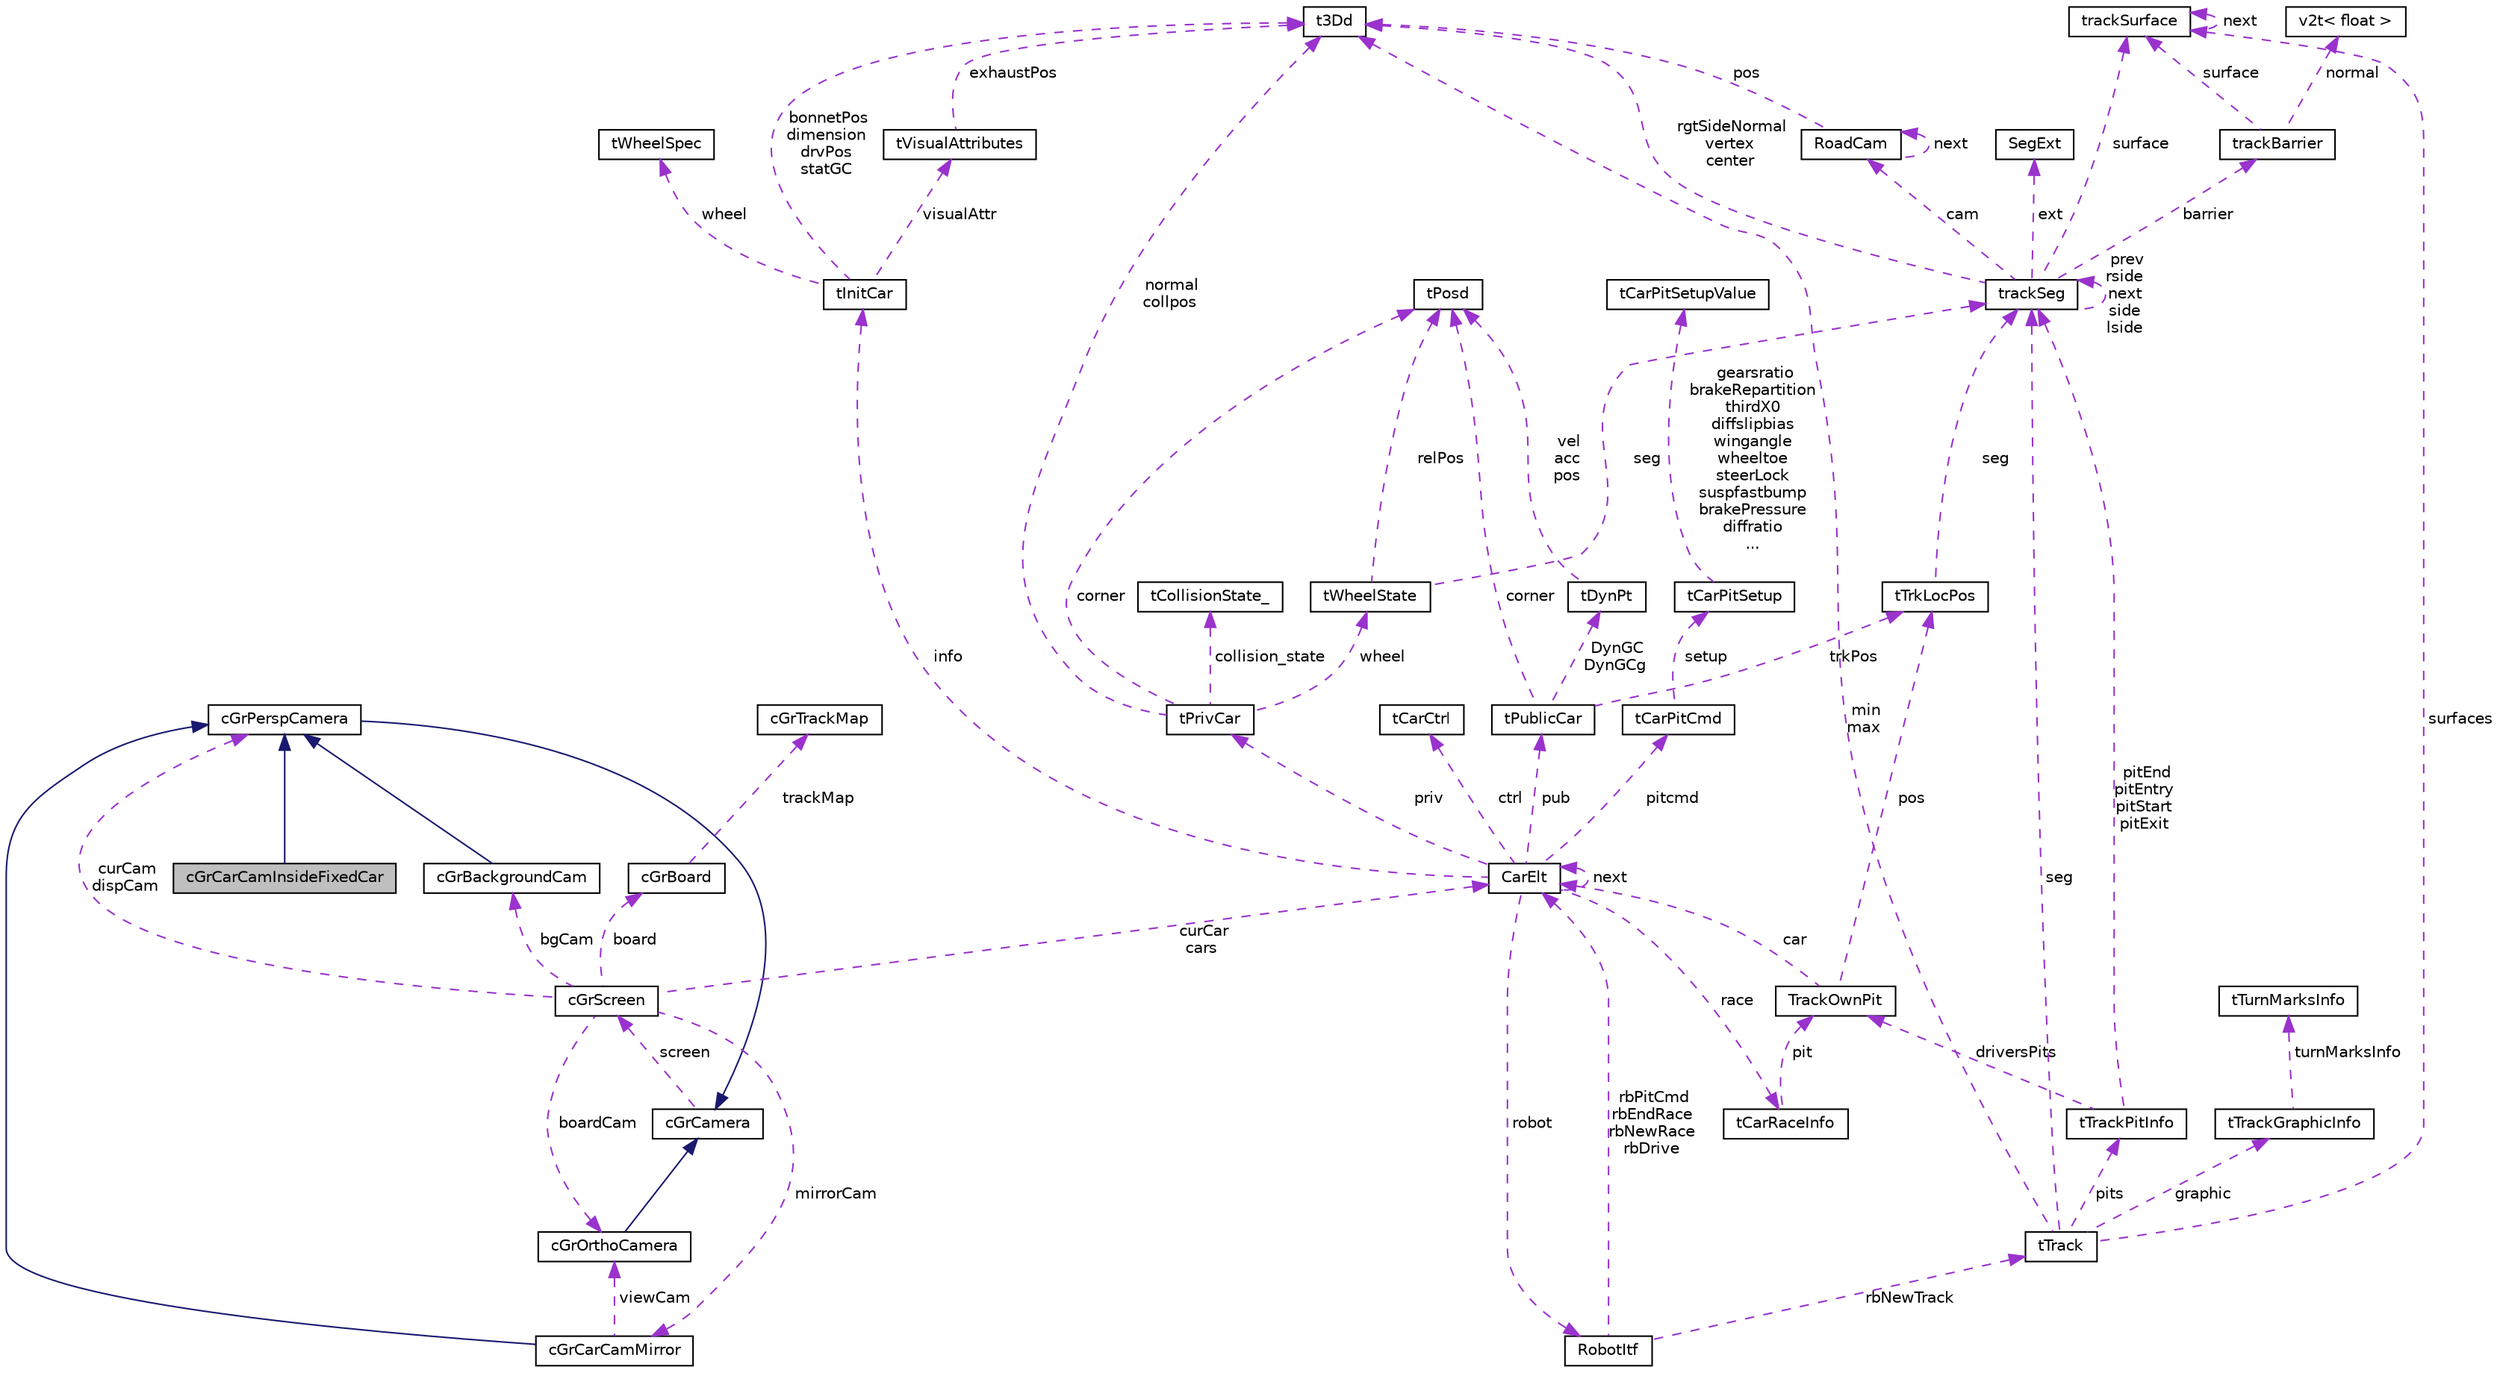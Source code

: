 digraph "cGrCarCamInsideFixedCar"
{
  edge [fontname="Helvetica",fontsize="10",labelfontname="Helvetica",labelfontsize="10"];
  node [fontname="Helvetica",fontsize="10",shape=record];
  Node1 [label="cGrCarCamInsideFixedCar",height=0.2,width=0.4,color="black", fillcolor="grey75", style="filled", fontcolor="black"];
  Node2 -> Node1 [dir="back",color="midnightblue",fontsize="10",style="solid",fontname="Helvetica"];
  Node2 [label="cGrPerspCamera",height=0.2,width=0.4,color="black", fillcolor="white", style="filled",URL="$classc_gr_persp_camera.html"];
  Node3 -> Node2 [dir="back",color="midnightblue",fontsize="10",style="solid",fontname="Helvetica"];
  Node3 [label="cGrCamera",height=0.2,width=0.4,color="black", fillcolor="white", style="filled",URL="$classc_gr_camera.html"];
  Node4 -> Node3 [dir="back",color="darkorchid3",fontsize="10",style="dashed",label=" screen" ,fontname="Helvetica"];
  Node4 [label="cGrScreen",height=0.2,width=0.4,color="black", fillcolor="white", style="filled",URL="$classc_gr_screen.html"];
  Node5 -> Node4 [dir="back",color="darkorchid3",fontsize="10",style="dashed",label=" boardCam" ,fontname="Helvetica"];
  Node5 [label="cGrOrthoCamera",height=0.2,width=0.4,color="black", fillcolor="white", style="filled",URL="$classc_gr_ortho_camera.html"];
  Node3 -> Node5 [dir="back",color="midnightblue",fontsize="10",style="solid",fontname="Helvetica"];
  Node6 -> Node4 [dir="back",color="darkorchid3",fontsize="10",style="dashed",label=" mirrorCam" ,fontname="Helvetica"];
  Node6 [label="cGrCarCamMirror",height=0.2,width=0.4,color="black", fillcolor="white", style="filled",URL="$classc_gr_car_cam_mirror.html"];
  Node2 -> Node6 [dir="back",color="midnightblue",fontsize="10",style="solid",fontname="Helvetica"];
  Node5 -> Node6 [dir="back",color="darkorchid3",fontsize="10",style="dashed",label=" viewCam" ,fontname="Helvetica"];
  Node7 -> Node4 [dir="back",color="darkorchid3",fontsize="10",style="dashed",label=" curCar\ncars" ,fontname="Helvetica"];
  Node7 [label="CarElt",height=0.2,width=0.4,color="black", fillcolor="white", style="filled",URL="$struct_car_elt.html",tooltip="Car structure (tCarElt). "];
  Node8 -> Node7 [dir="back",color="darkorchid3",fontsize="10",style="dashed",label=" robot" ,fontname="Helvetica"];
  Node8 [label="RobotItf",height=0.2,width=0.4,color="black", fillcolor="white", style="filled",URL="$struct_robot_itf.html",tooltip="Interface Structure for Robots. "];
  Node7 -> Node8 [dir="back",color="darkorchid3",fontsize="10",style="dashed",label=" rbPitCmd\nrbEndRace\nrbNewRace\nrbDrive" ,fontname="Helvetica"];
  Node9 -> Node8 [dir="back",color="darkorchid3",fontsize="10",style="dashed",label=" rbNewTrack" ,fontname="Helvetica"];
  Node9 [label="tTrack",height=0.2,width=0.4,color="black", fillcolor="white", style="filled",URL="$structt_track.html",tooltip="Track structure. "];
  Node10 -> Node9 [dir="back",color="darkorchid3",fontsize="10",style="dashed",label=" min\nmax" ,fontname="Helvetica"];
  Node10 [label="t3Dd",height=0.2,width=0.4,color="black", fillcolor="white", style="filled",URL="$structt3_dd.html",tooltip="3D point. "];
  Node11 -> Node9 [dir="back",color="darkorchid3",fontsize="10",style="dashed",label=" surfaces" ,fontname="Helvetica"];
  Node11 [label="trackSurface",height=0.2,width=0.4,color="black", fillcolor="white", style="filled",URL="$structtrack_surface.html",tooltip="Surface. "];
  Node11 -> Node11 [dir="back",color="darkorchid3",fontsize="10",style="dashed",label=" next" ,fontname="Helvetica"];
  Node12 -> Node9 [dir="back",color="darkorchid3",fontsize="10",style="dashed",label=" pits" ,fontname="Helvetica"];
  Node12 [label="tTrackPitInfo",height=0.2,width=0.4,color="black", fillcolor="white", style="filled",URL="$structt_track_pit_info.html",tooltip="Pits Info Structure. "];
  Node13 -> Node12 [dir="back",color="darkorchid3",fontsize="10",style="dashed",label=" driversPits" ,fontname="Helvetica"];
  Node13 [label="TrackOwnPit",height=0.2,width=0.4,color="black", fillcolor="white", style="filled",URL="$struct_track_own_pit.html",tooltip="Driver&#39;s pit. "];
  Node14 -> Node13 [dir="back",color="darkorchid3",fontsize="10",style="dashed",label=" pos" ,fontname="Helvetica"];
  Node14 [label="tTrkLocPos",height=0.2,width=0.4,color="black", fillcolor="white", style="filled",URL="$structt_trk_loc_pos.html",tooltip="Location on the track in local coordinates. "];
  Node15 -> Node14 [dir="back",color="darkorchid3",fontsize="10",style="dashed",label=" seg" ,fontname="Helvetica"];
  Node15 [label="trackSeg",height=0.2,width=0.4,color="black", fillcolor="white", style="filled",URL="$structtrack_seg.html",tooltip="Track segment (tTrackSeg) The segments can be straights (type TR_STR): (the track goes from the right..."];
  Node10 -> Node15 [dir="back",color="darkorchid3",fontsize="10",style="dashed",label=" rgtSideNormal\nvertex\ncenter" ,fontname="Helvetica"];
  Node16 -> Node15 [dir="back",color="darkorchid3",fontsize="10",style="dashed",label=" barrier" ,fontname="Helvetica"];
  Node16 [label="trackBarrier",height=0.2,width=0.4,color="black", fillcolor="white", style="filled",URL="$structtrack_barrier.html",tooltip="Barrier. "];
  Node11 -> Node16 [dir="back",color="darkorchid3",fontsize="10",style="dashed",label=" surface" ,fontname="Helvetica"];
  Node17 -> Node16 [dir="back",color="darkorchid3",fontsize="10",style="dashed",label=" normal" ,fontname="Helvetica"];
  Node17 [label="v2t\< float \>",height=0.2,width=0.4,color="black", fillcolor="white", style="filled",URL="$classv2t.html"];
  Node11 -> Node15 [dir="back",color="darkorchid3",fontsize="10",style="dashed",label=" surface" ,fontname="Helvetica"];
  Node18 -> Node15 [dir="back",color="darkorchid3",fontsize="10",style="dashed",label=" cam" ,fontname="Helvetica"];
  Node18 [label="RoadCam",height=0.2,width=0.4,color="black", fillcolor="white", style="filled",URL="$struct_road_cam.html",tooltip="road camera "];
  Node10 -> Node18 [dir="back",color="darkorchid3",fontsize="10",style="dashed",label=" pos" ,fontname="Helvetica"];
  Node18 -> Node18 [dir="back",color="darkorchid3",fontsize="10",style="dashed",label=" next" ,fontname="Helvetica"];
  Node19 -> Node15 [dir="back",color="darkorchid3",fontsize="10",style="dashed",label=" ext" ,fontname="Helvetica"];
  Node19 [label="SegExt",height=0.2,width=0.4,color="black", fillcolor="white", style="filled",URL="$struct_seg_ext.html",tooltip="Extended track segment. "];
  Node15 -> Node15 [dir="back",color="darkorchid3",fontsize="10",style="dashed",label=" prev\nrside\nnext\nside\nlside" ,fontname="Helvetica"];
  Node7 -> Node13 [dir="back",color="darkorchid3",fontsize="10",style="dashed",label=" car" ,fontname="Helvetica"];
  Node15 -> Node12 [dir="back",color="darkorchid3",fontsize="10",style="dashed",label=" pitEnd\npitEntry\npitStart\npitExit" ,fontname="Helvetica"];
  Node20 -> Node9 [dir="back",color="darkorchid3",fontsize="10",style="dashed",label=" graphic" ,fontname="Helvetica"];
  Node20 [label="tTrackGraphicInfo",height=0.2,width=0.4,color="black", fillcolor="white", style="filled",URL="$structt_track_graphic_info.html"];
  Node21 -> Node20 [dir="back",color="darkorchid3",fontsize="10",style="dashed",label=" turnMarksInfo" ,fontname="Helvetica"];
  Node21 [label="tTurnMarksInfo",height=0.2,width=0.4,color="black", fillcolor="white", style="filled",URL="$structt_turn_marks_info.html"];
  Node15 -> Node9 [dir="back",color="darkorchid3",fontsize="10",style="dashed",label=" seg" ,fontname="Helvetica"];
  Node22 -> Node7 [dir="back",color="darkorchid3",fontsize="10",style="dashed",label=" pitcmd" ,fontname="Helvetica"];
  Node22 [label="tCarPitCmd",height=0.2,width=0.4,color="black", fillcolor="white", style="filled",URL="$structt_car_pit_cmd.html",tooltip="Command issued by the car during pit stop. "];
  Node23 -> Node22 [dir="back",color="darkorchid3",fontsize="10",style="dashed",label=" setup" ,fontname="Helvetica"];
  Node23 [label="tCarPitSetup",height=0.2,width=0.4,color="black", fillcolor="white", style="filled",URL="$structt_car_pit_setup.html"];
  Node24 -> Node23 [dir="back",color="darkorchid3",fontsize="10",style="dashed",label=" gearsratio\nbrakeRepartition\nthirdX0\ndiffslipbias\nwingangle\nwheeltoe\nsteerLock\nsuspfastbump\nbrakePressure\ndiffratio\n..." ,fontname="Helvetica"];
  Node24 [label="tCarPitSetupValue",height=0.2,width=0.4,color="black", fillcolor="white", style="filled",URL="$structt_car_pit_setup_value.html"];
  Node25 -> Node7 [dir="back",color="darkorchid3",fontsize="10",style="dashed",label=" info" ,fontname="Helvetica"];
  Node25 [label="tInitCar",height=0.2,width=0.4,color="black", fillcolor="white", style="filled",URL="$structt_init_car.html",tooltip="Static Public info. "];
  Node10 -> Node25 [dir="back",color="darkorchid3",fontsize="10",style="dashed",label=" bonnetPos\ndimension\ndrvPos\nstatGC" ,fontname="Helvetica"];
  Node26 -> Node25 [dir="back",color="darkorchid3",fontsize="10",style="dashed",label=" visualAttr" ,fontname="Helvetica"];
  Node26 [label="tVisualAttributes",height=0.2,width=0.4,color="black", fillcolor="white", style="filled",URL="$structt_visual_attributes.html",tooltip="Static visual attributes. "];
  Node10 -> Node26 [dir="back",color="darkorchid3",fontsize="10",style="dashed",label=" exhaustPos" ,fontname="Helvetica"];
  Node27 -> Node25 [dir="back",color="darkorchid3",fontsize="10",style="dashed",label=" wheel" ,fontname="Helvetica"];
  Node27 [label="tWheelSpec",height=0.2,width=0.4,color="black", fillcolor="white", style="filled",URL="$structt_wheel_spec.html",tooltip="Wheels Specifications. "];
  Node28 -> Node7 [dir="back",color="darkorchid3",fontsize="10",style="dashed",label=" priv" ,fontname="Helvetica"];
  Node28 [label="tPrivCar",height=0.2,width=0.4,color="black", fillcolor="white", style="filled",URL="$structt_priv_car.html",tooltip="Data known only by the driver. "];
  Node10 -> Node28 [dir="back",color="darkorchid3",fontsize="10",style="dashed",label=" normal\ncollpos" ,fontname="Helvetica"];
  Node29 -> Node28 [dir="back",color="darkorchid3",fontsize="10",style="dashed",label=" collision_state" ,fontname="Helvetica"];
  Node29 [label="tCollisionState_",height=0.2,width=0.4,color="black", fillcolor="white", style="filled",URL="$structt_collision_state__.html"];
  Node30 -> Node28 [dir="back",color="darkorchid3",fontsize="10",style="dashed",label=" wheel" ,fontname="Helvetica"];
  Node30 [label="tWheelState",height=0.2,width=0.4,color="black", fillcolor="white", style="filled",URL="$structt_wheel_state.html",tooltip="Dynamic wheel information. "];
  Node31 -> Node30 [dir="back",color="darkorchid3",fontsize="10",style="dashed",label=" relPos" ,fontname="Helvetica"];
  Node31 [label="tPosd",height=0.2,width=0.4,color="black", fillcolor="white", style="filled",URL="$structt_posd.html",tooltip="6 DOF position. "];
  Node15 -> Node30 [dir="back",color="darkorchid3",fontsize="10",style="dashed",label=" seg" ,fontname="Helvetica"];
  Node31 -> Node28 [dir="back",color="darkorchid3",fontsize="10",style="dashed",label=" corner" ,fontname="Helvetica"];
  Node32 -> Node7 [dir="back",color="darkorchid3",fontsize="10",style="dashed",label=" ctrl" ,fontname="Helvetica"];
  Node32 [label="tCarCtrl",height=0.2,width=0.4,color="black", fillcolor="white", style="filled",URL="$structt_car_ctrl.html",tooltip="Info returned by driver during the race. "];
  Node33 -> Node7 [dir="back",color="darkorchid3",fontsize="10",style="dashed",label=" race" ,fontname="Helvetica"];
  Node33 [label="tCarRaceInfo",height=0.2,width=0.4,color="black", fillcolor="white", style="filled",URL="$structt_car_race_info.html",tooltip="Race Administrative info. "];
  Node13 -> Node33 [dir="back",color="darkorchid3",fontsize="10",style="dashed",label=" pit" ,fontname="Helvetica"];
  Node7 -> Node7 [dir="back",color="darkorchid3",fontsize="10",style="dashed",label=" next" ,fontname="Helvetica"];
  Node34 -> Node7 [dir="back",color="darkorchid3",fontsize="10",style="dashed",label=" pub" ,fontname="Helvetica"];
  Node34 [label="tPublicCar",height=0.2,width=0.4,color="black", fillcolor="white", style="filled",URL="$structt_public_car.html",tooltip="Public info on the cars. "];
  Node14 -> Node34 [dir="back",color="darkorchid3",fontsize="10",style="dashed",label=" trkPos" ,fontname="Helvetica"];
  Node35 -> Node34 [dir="back",color="darkorchid3",fontsize="10",style="dashed",label=" DynGC\nDynGCg" ,fontname="Helvetica"];
  Node35 [label="tDynPt",height=0.2,width=0.4,color="black", fillcolor="white", style="filled",URL="$structt_dyn_pt.html",tooltip="Dynamic point structure. "];
  Node31 -> Node35 [dir="back",color="darkorchid3",fontsize="10",style="dashed",label=" vel\nacc\npos" ,fontname="Helvetica"];
  Node31 -> Node34 [dir="back",color="darkorchid3",fontsize="10",style="dashed",label=" corner" ,fontname="Helvetica"];
  Node36 -> Node4 [dir="back",color="darkorchid3",fontsize="10",style="dashed",label=" bgCam" ,fontname="Helvetica"];
  Node36 [label="cGrBackgroundCam",height=0.2,width=0.4,color="black", fillcolor="white", style="filled",URL="$classc_gr_background_cam.html"];
  Node2 -> Node36 [dir="back",color="midnightblue",fontsize="10",style="solid",fontname="Helvetica"];
  Node37 -> Node4 [dir="back",color="darkorchid3",fontsize="10",style="dashed",label=" board" ,fontname="Helvetica"];
  Node37 [label="cGrBoard",height=0.2,width=0.4,color="black", fillcolor="white", style="filled",URL="$classc_gr_board.html"];
  Node38 -> Node37 [dir="back",color="darkorchid3",fontsize="10",style="dashed",label=" trackMap" ,fontname="Helvetica"];
  Node38 [label="cGrTrackMap",height=0.2,width=0.4,color="black", fillcolor="white", style="filled",URL="$classc_gr_track_map.html"];
  Node2 -> Node4 [dir="back",color="darkorchid3",fontsize="10",style="dashed",label=" curCam\ndispCam" ,fontname="Helvetica"];
}
